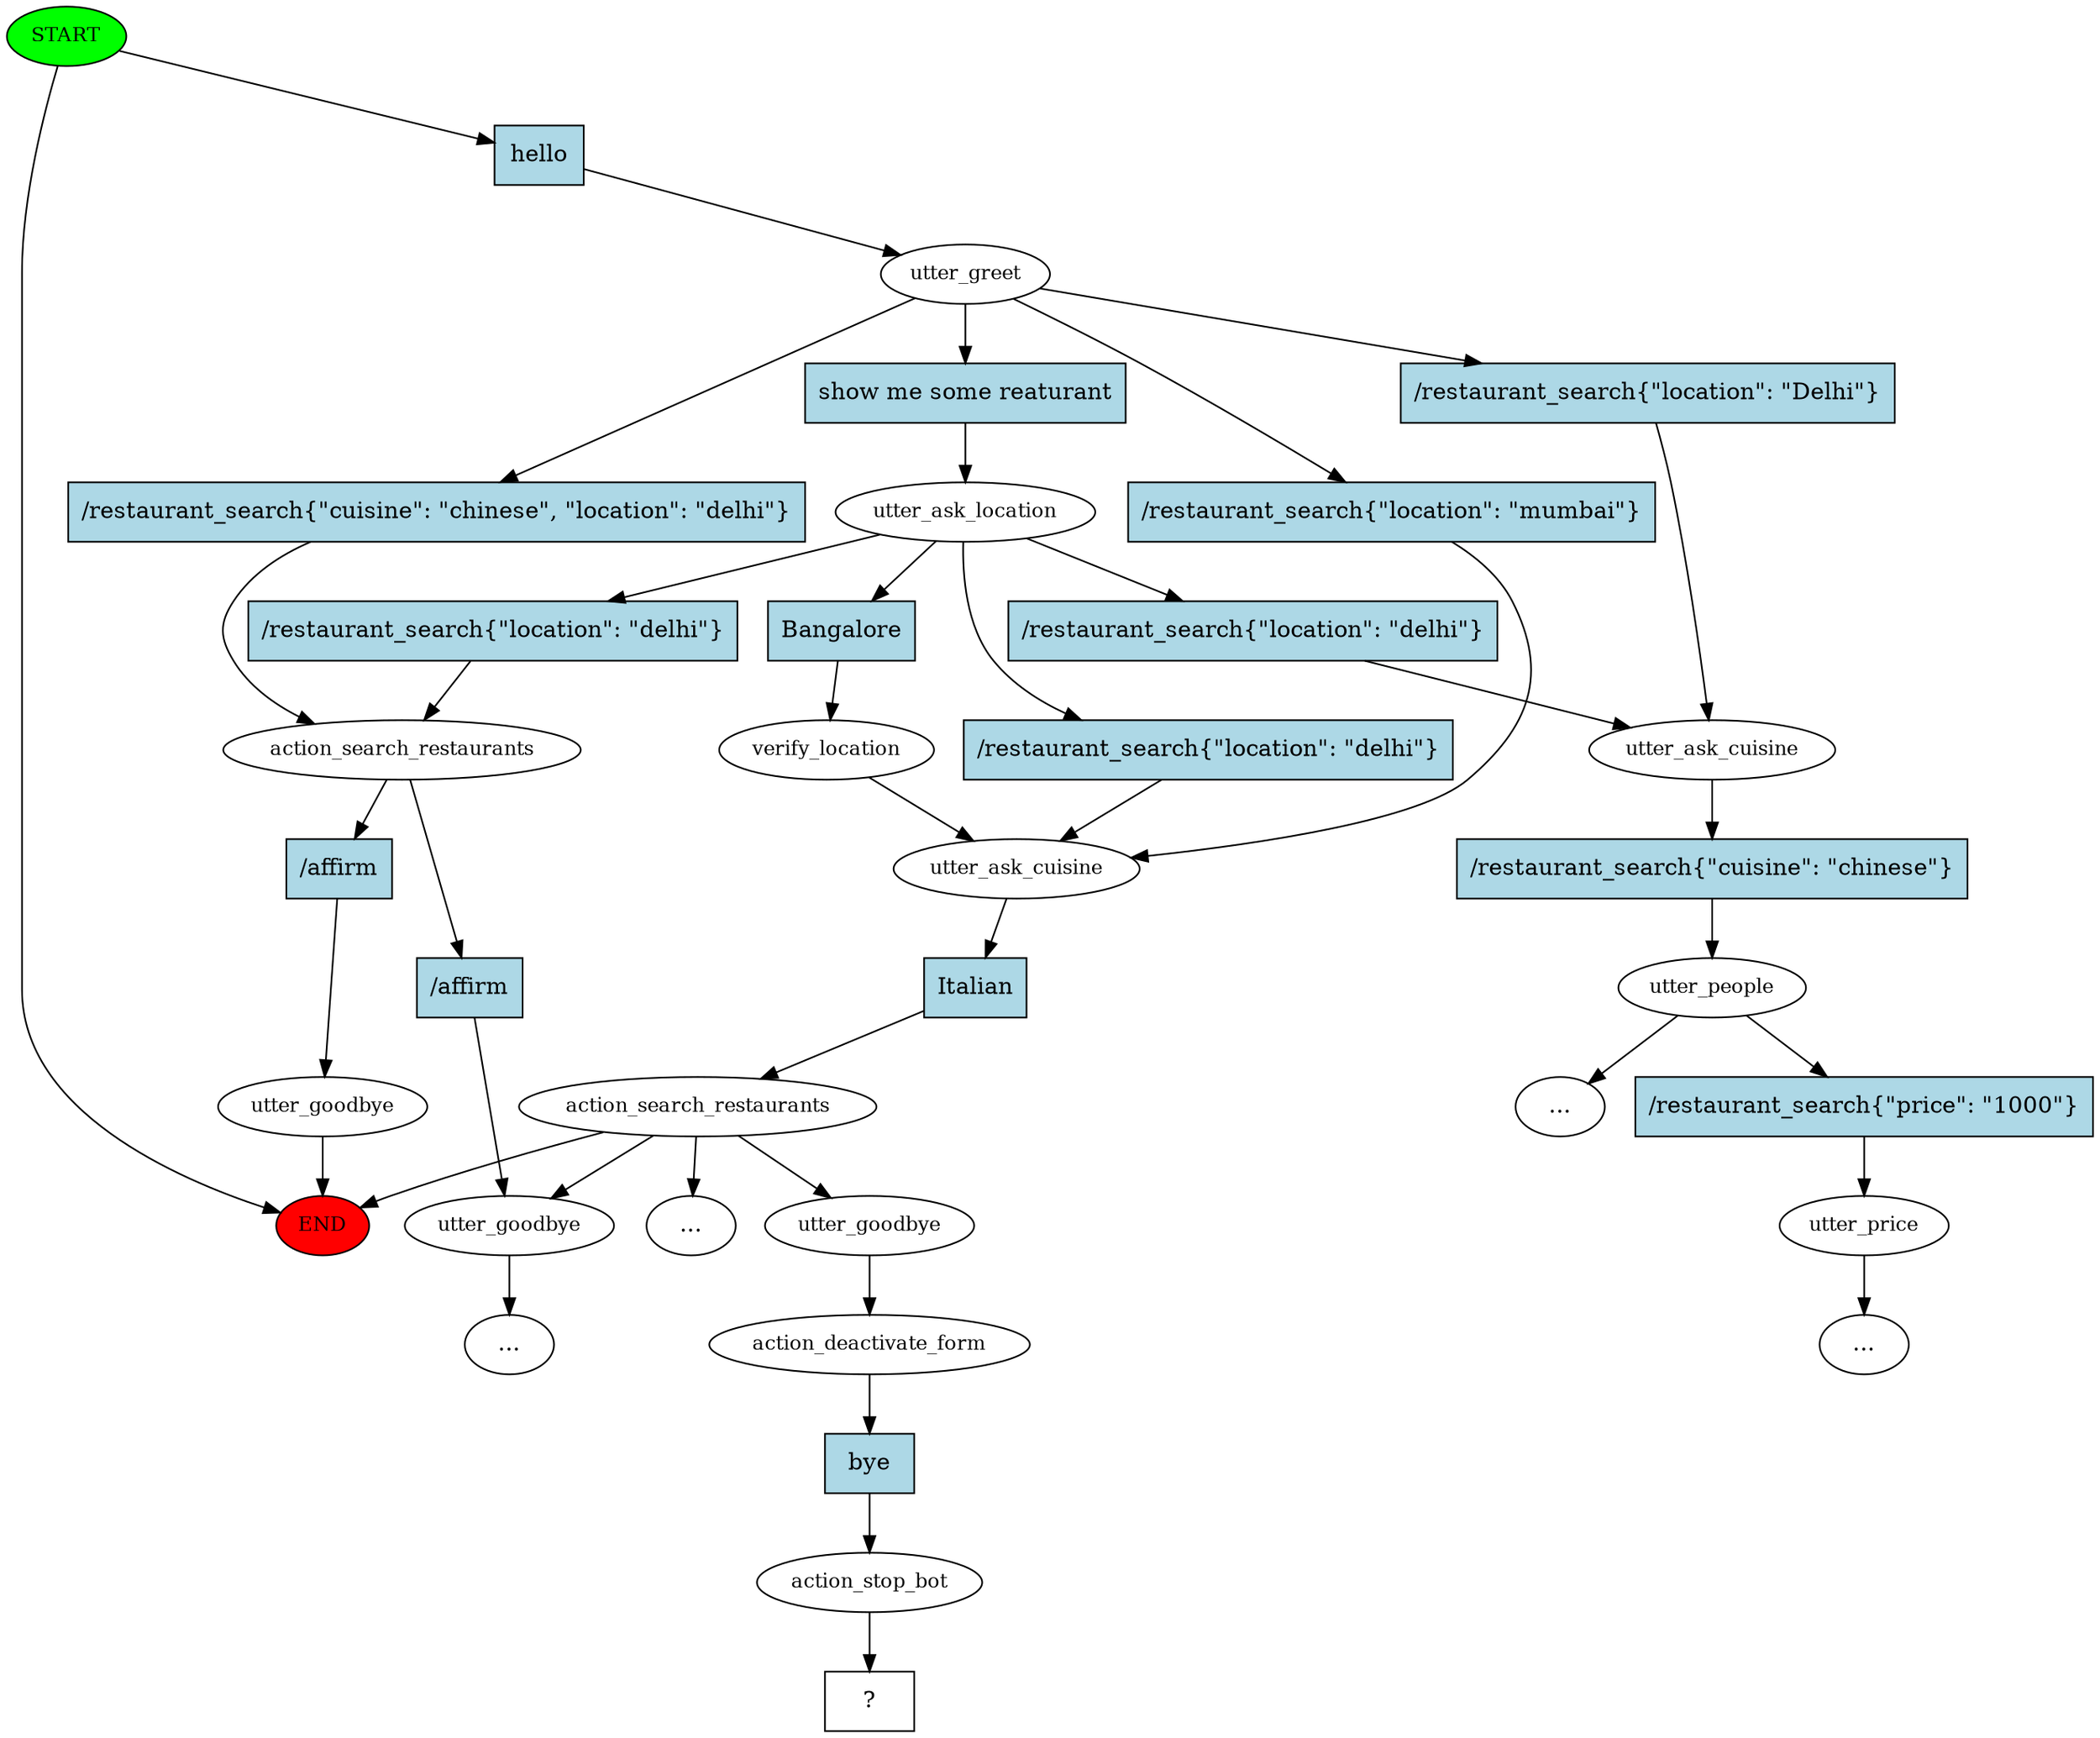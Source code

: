 digraph  {
0 [class="start active", fillcolor=green, fontsize=12, label=START, style=filled];
"-1" [class=end, fillcolor=red, fontsize=12, label=END, style=filled];
1 [class=active, fontsize=12, label=utter_greet];
2 [class=active, fontsize=12, label=utter_ask_location];
3 [class=active, fontsize=12, label=utter_ask_cuisine];
4 [class=active, fontsize=12, label=action_search_restaurants];
5 [class="", fontsize=12, label=utter_goodbye];
20 [class="", fontsize=12, label=utter_ask_cuisine];
21 [class="", fontsize=12, label=utter_people];
22 [class="", fontsize=12, label=utter_price];
"-6" [class=ellipsis, label="..."];
"-7" [class=ellipsis, label="..."];
27 [class="", fontsize=12, label=action_search_restaurants];
"-8" [class=ellipsis, label="..."];
32 [class="", fontsize=12, label=utter_goodbye];
"-9" [class=ellipsis, label="..."];
38 [class=active, fontsize=12, label=verify_location];
41 [class=active, fontsize=12, label=utter_goodbye];
42 [class=active, fontsize=12, label=action_deactivate_form];
43 [class=active, fontsize=12, label=action_stop_bot];
44 [class="intent dashed active", label="  ?  ", shape=rect];
45 [class="intent active", fillcolor=lightblue, label=hello, shape=rect, style=filled];
46 [class="intent active", fillcolor=lightblue, label="show me some reaturant", shape=rect, style=filled];
47 [class=intent, fillcolor=lightblue, label="/restaurant_search{\"cuisine\": \"chinese\", \"location\": \"delhi\"}", shape=rect, style=filled];
48 [class=intent, fillcolor=lightblue, label="/restaurant_search{\"location\": \"mumbai\"}", shape=rect, style=filled];
49 [class=intent, fillcolor=lightblue, label="/restaurant_search{\"location\": \"Delhi\"}", shape=rect, style=filled];
50 [class=intent, fillcolor=lightblue, label="/restaurant_search{\"location\": \"delhi\"}", shape=rect, style=filled];
51 [class=intent, fillcolor=lightblue, label="/restaurant_search{\"location\": \"delhi\"}", shape=rect, style=filled];
52 [class="intent active", fillcolor=lightblue, label=Bangalore, shape=rect, style=filled];
53 [class=intent, fillcolor=lightblue, label="/restaurant_search{\"location\": \"delhi\"}", shape=rect, style=filled];
54 [class="intent active", fillcolor=lightblue, label=Italian, shape=rect, style=filled];
55 [class=intent, fillcolor=lightblue, label="/restaurant_search{\"cuisine\": \"chinese\"}", shape=rect, style=filled];
56 [class=intent, fillcolor=lightblue, label="/restaurant_search{\"price\": \"1000\"}", shape=rect, style=filled];
57 [class=intent, fillcolor=lightblue, label="/affirm", shape=rect, style=filled];
58 [class=intent, fillcolor=lightblue, label="/affirm", shape=rect, style=filled];
59 [class="intent active", fillcolor=lightblue, label=bye, shape=rect, style=filled];
0 -> "-1"  [class="", key=NONE, label=""];
0 -> 45  [class=active, key=0];
1 -> 46  [class=active, key=0];
1 -> 47  [class="", key=0];
1 -> 48  [class="", key=0];
1 -> 49  [class="", key=0];
2 -> 50  [class="", key=0];
2 -> 51  [class="", key=0];
2 -> 52  [class=active, key=0];
2 -> 53  [class="", key=0];
3 -> 54  [class=active, key=0];
4 -> 5  [class="", key=NONE, label=""];
4 -> "-1"  [class="", key=NONE, label=""];
4 -> "-7"  [class="", key=NONE, label=""];
4 -> 41  [class=active, key=NONE, label=""];
5 -> "-8"  [class="", key=NONE, label=""];
20 -> 55  [class="", key=0];
21 -> "-9"  [class="", key=NONE, label=""];
21 -> 56  [class="", key=0];
22 -> "-6"  [class="", key=NONE, label=""];
27 -> 57  [class="", key=0];
27 -> 58  [class="", key=0];
32 -> "-1"  [class="", key=NONE, label=""];
38 -> 3  [class=active, key=NONE, label=""];
41 -> 42  [class=active, key=NONE, label=""];
42 -> 59  [class=active, key=0];
43 -> 44  [class=active, key=NONE, label=""];
45 -> 1  [class=active, key=0];
46 -> 2  [class=active, key=0];
47 -> 27  [class="", key=0];
48 -> 3  [class="", key=0];
49 -> 20  [class="", key=0];
50 -> 3  [class="", key=0];
51 -> 20  [class="", key=0];
52 -> 38  [class=active, key=0];
53 -> 27  [class="", key=0];
54 -> 4  [class=active, key=0];
55 -> 21  [class="", key=0];
56 -> 22  [class="", key=0];
57 -> 5  [class="", key=0];
58 -> 32  [class="", key=0];
59 -> 43  [class=active, key=0];
}

